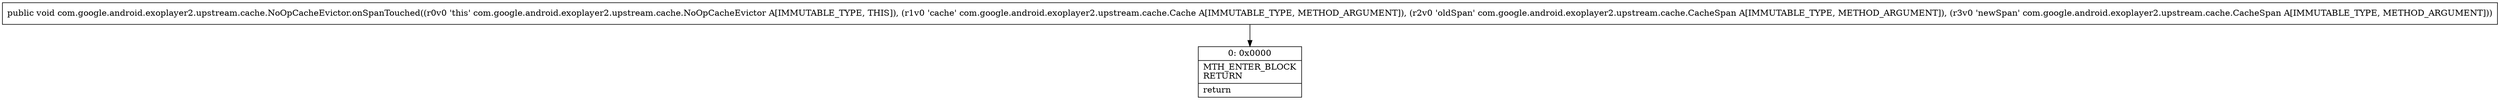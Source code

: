 digraph "CFG forcom.google.android.exoplayer2.upstream.cache.NoOpCacheEvictor.onSpanTouched(Lcom\/google\/android\/exoplayer2\/upstream\/cache\/Cache;Lcom\/google\/android\/exoplayer2\/upstream\/cache\/CacheSpan;Lcom\/google\/android\/exoplayer2\/upstream\/cache\/CacheSpan;)V" {
Node_0 [shape=record,label="{0\:\ 0x0000|MTH_ENTER_BLOCK\lRETURN\l|return\l}"];
MethodNode[shape=record,label="{public void com.google.android.exoplayer2.upstream.cache.NoOpCacheEvictor.onSpanTouched((r0v0 'this' com.google.android.exoplayer2.upstream.cache.NoOpCacheEvictor A[IMMUTABLE_TYPE, THIS]), (r1v0 'cache' com.google.android.exoplayer2.upstream.cache.Cache A[IMMUTABLE_TYPE, METHOD_ARGUMENT]), (r2v0 'oldSpan' com.google.android.exoplayer2.upstream.cache.CacheSpan A[IMMUTABLE_TYPE, METHOD_ARGUMENT]), (r3v0 'newSpan' com.google.android.exoplayer2.upstream.cache.CacheSpan A[IMMUTABLE_TYPE, METHOD_ARGUMENT])) }"];
MethodNode -> Node_0;
}

